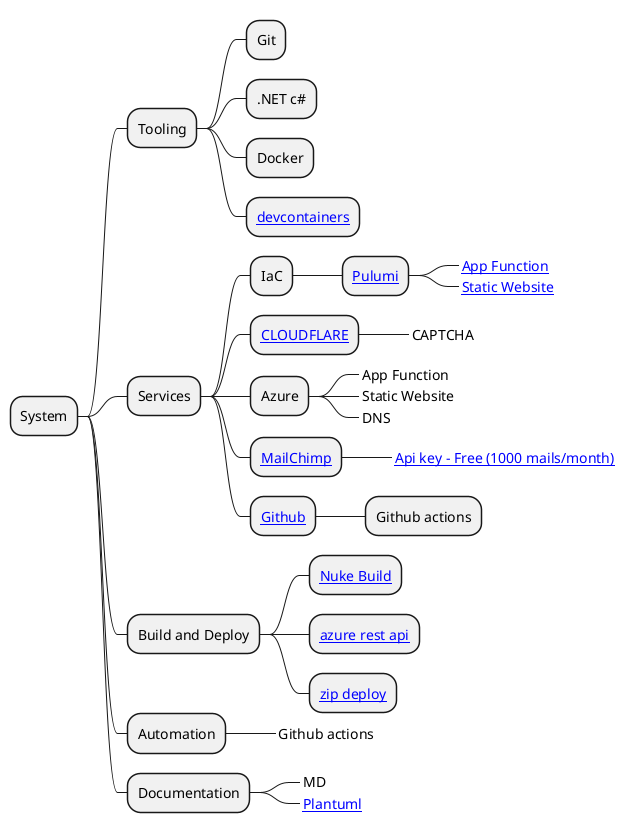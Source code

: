 @startmindmap "System overview"
* System
** Tooling
*** Git
*** .NET c#
*** Docker
*** [[https://code.visualstudio.com/docs/devcontainers/containers devcontainers]]
** Services
*** IaC
**** [[https://www.pulumi.com/ Pulumi]]
*****_ [[https://www.pulumi.com/registry/packages/azure/api-docs/appservice/functionapp/ App Function]]
*****_ [[https://www.pulumi.com/templates/static-website/azure/ Static Website]]
*** [[https://www.cloudflare.com CLOUDFLARE]]
****_ CAPTCHA
*** Azure
****_ App Function
****_ Static Website
****_ DNS
*** [[https://mailchimp.com MailChimp]]
****_ [[https://us8.admin.mailchimp.com/account/client-key/ Api key - Free (1000 mails/month)]]
*** [[https://github.com/ Github]]
**** Github actions
** Build and Deploy
*** [[https://nuke.build/ Nuke Build]]
*** [[https://learn.microsoft.com/en-us/rest/api/azure/ azure rest api]]
*** [[https://learn.microsoft.com/en-us/azure/azure-functions/deployment-zip-push zip deploy]]
** Automation
***_ Github actions

** Documentation
***_ MD
***_ [[https://plantuml.com/ Plantuml]]

@endmindmap